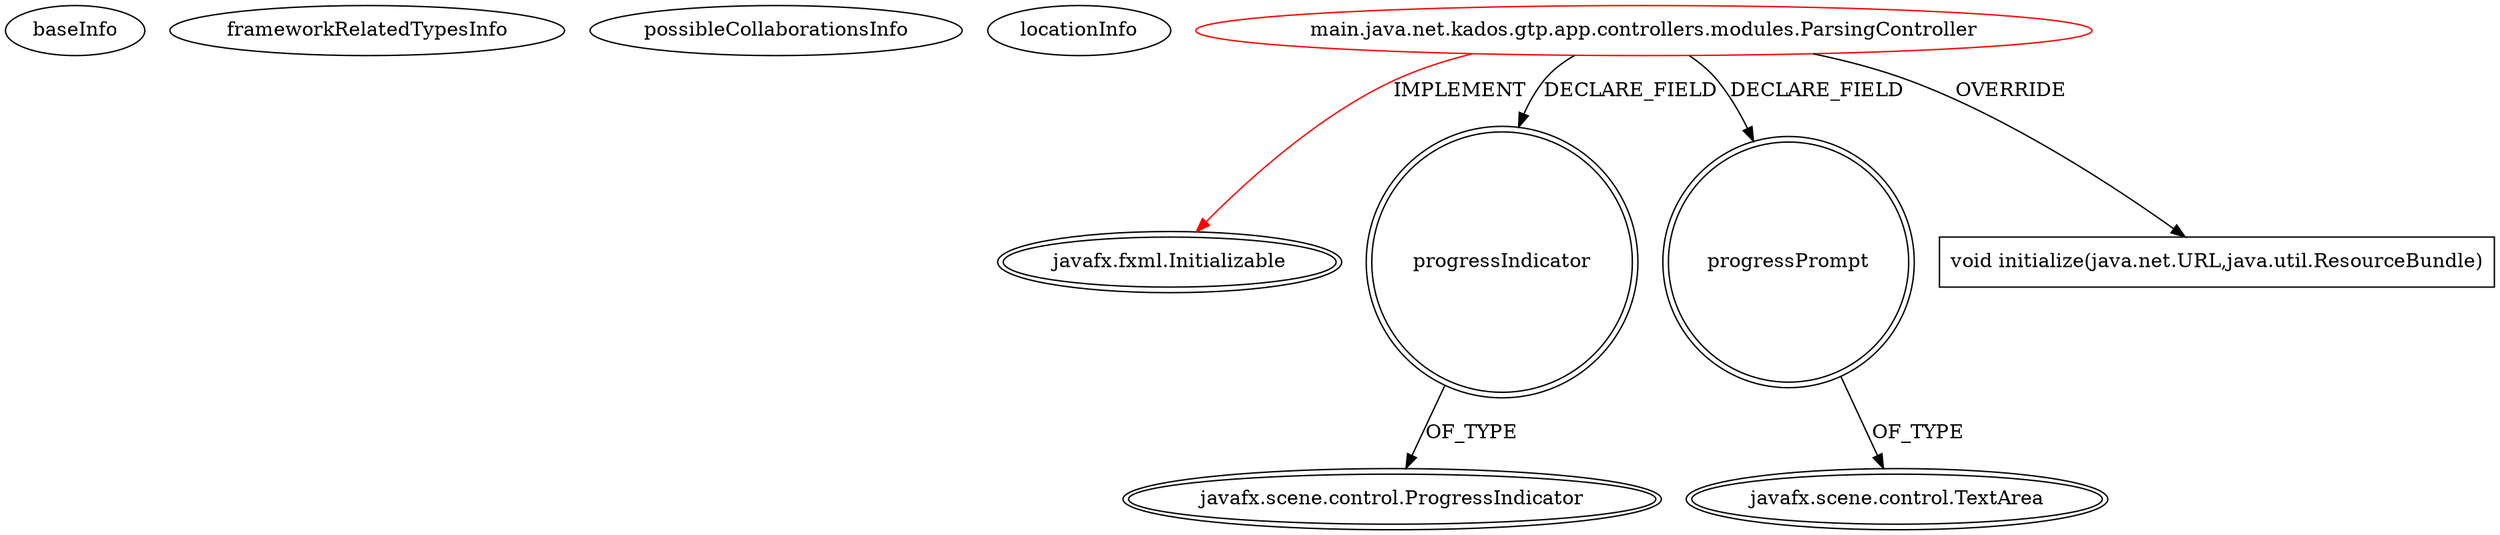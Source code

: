digraph {
baseInfo[graphId=382,category="extension_graph",isAnonymous=false,possibleRelation=false]
frameworkRelatedTypesInfo[0="javafx.fxml.Initializable"]
possibleCollaborationsInfo[]
locationInfo[projectName="Digital87-GUS-Teryt-Parser",filePath="/Digital87-GUS-Teryt-Parser/GUS-Teryt-Parser-master/src/main/java/net/kados/gtp/app/controllers/modules/ParsingController.java",contextSignature="ParsingController",graphId="382"]
0[label="main.java.net.kados.gtp.app.controllers.modules.ParsingController",vertexType="ROOT_CLIENT_CLASS_DECLARATION",isFrameworkType=false,color=red]
1[label="javafx.fxml.Initializable",vertexType="FRAMEWORK_INTERFACE_TYPE",isFrameworkType=true,peripheries=2]
2[label="progressIndicator",vertexType="FIELD_DECLARATION",isFrameworkType=true,peripheries=2,shape=circle]
3[label="javafx.scene.control.ProgressIndicator",vertexType="FRAMEWORK_CLASS_TYPE",isFrameworkType=true,peripheries=2]
4[label="progressPrompt",vertexType="FIELD_DECLARATION",isFrameworkType=true,peripheries=2,shape=circle]
5[label="javafx.scene.control.TextArea",vertexType="FRAMEWORK_CLASS_TYPE",isFrameworkType=true,peripheries=2]
6[label="void initialize(java.net.URL,java.util.ResourceBundle)",vertexType="OVERRIDING_METHOD_DECLARATION",isFrameworkType=false,shape=box]
0->1[label="IMPLEMENT",color=red]
0->2[label="DECLARE_FIELD"]
2->3[label="OF_TYPE"]
0->4[label="DECLARE_FIELD"]
4->5[label="OF_TYPE"]
0->6[label="OVERRIDE"]
}
